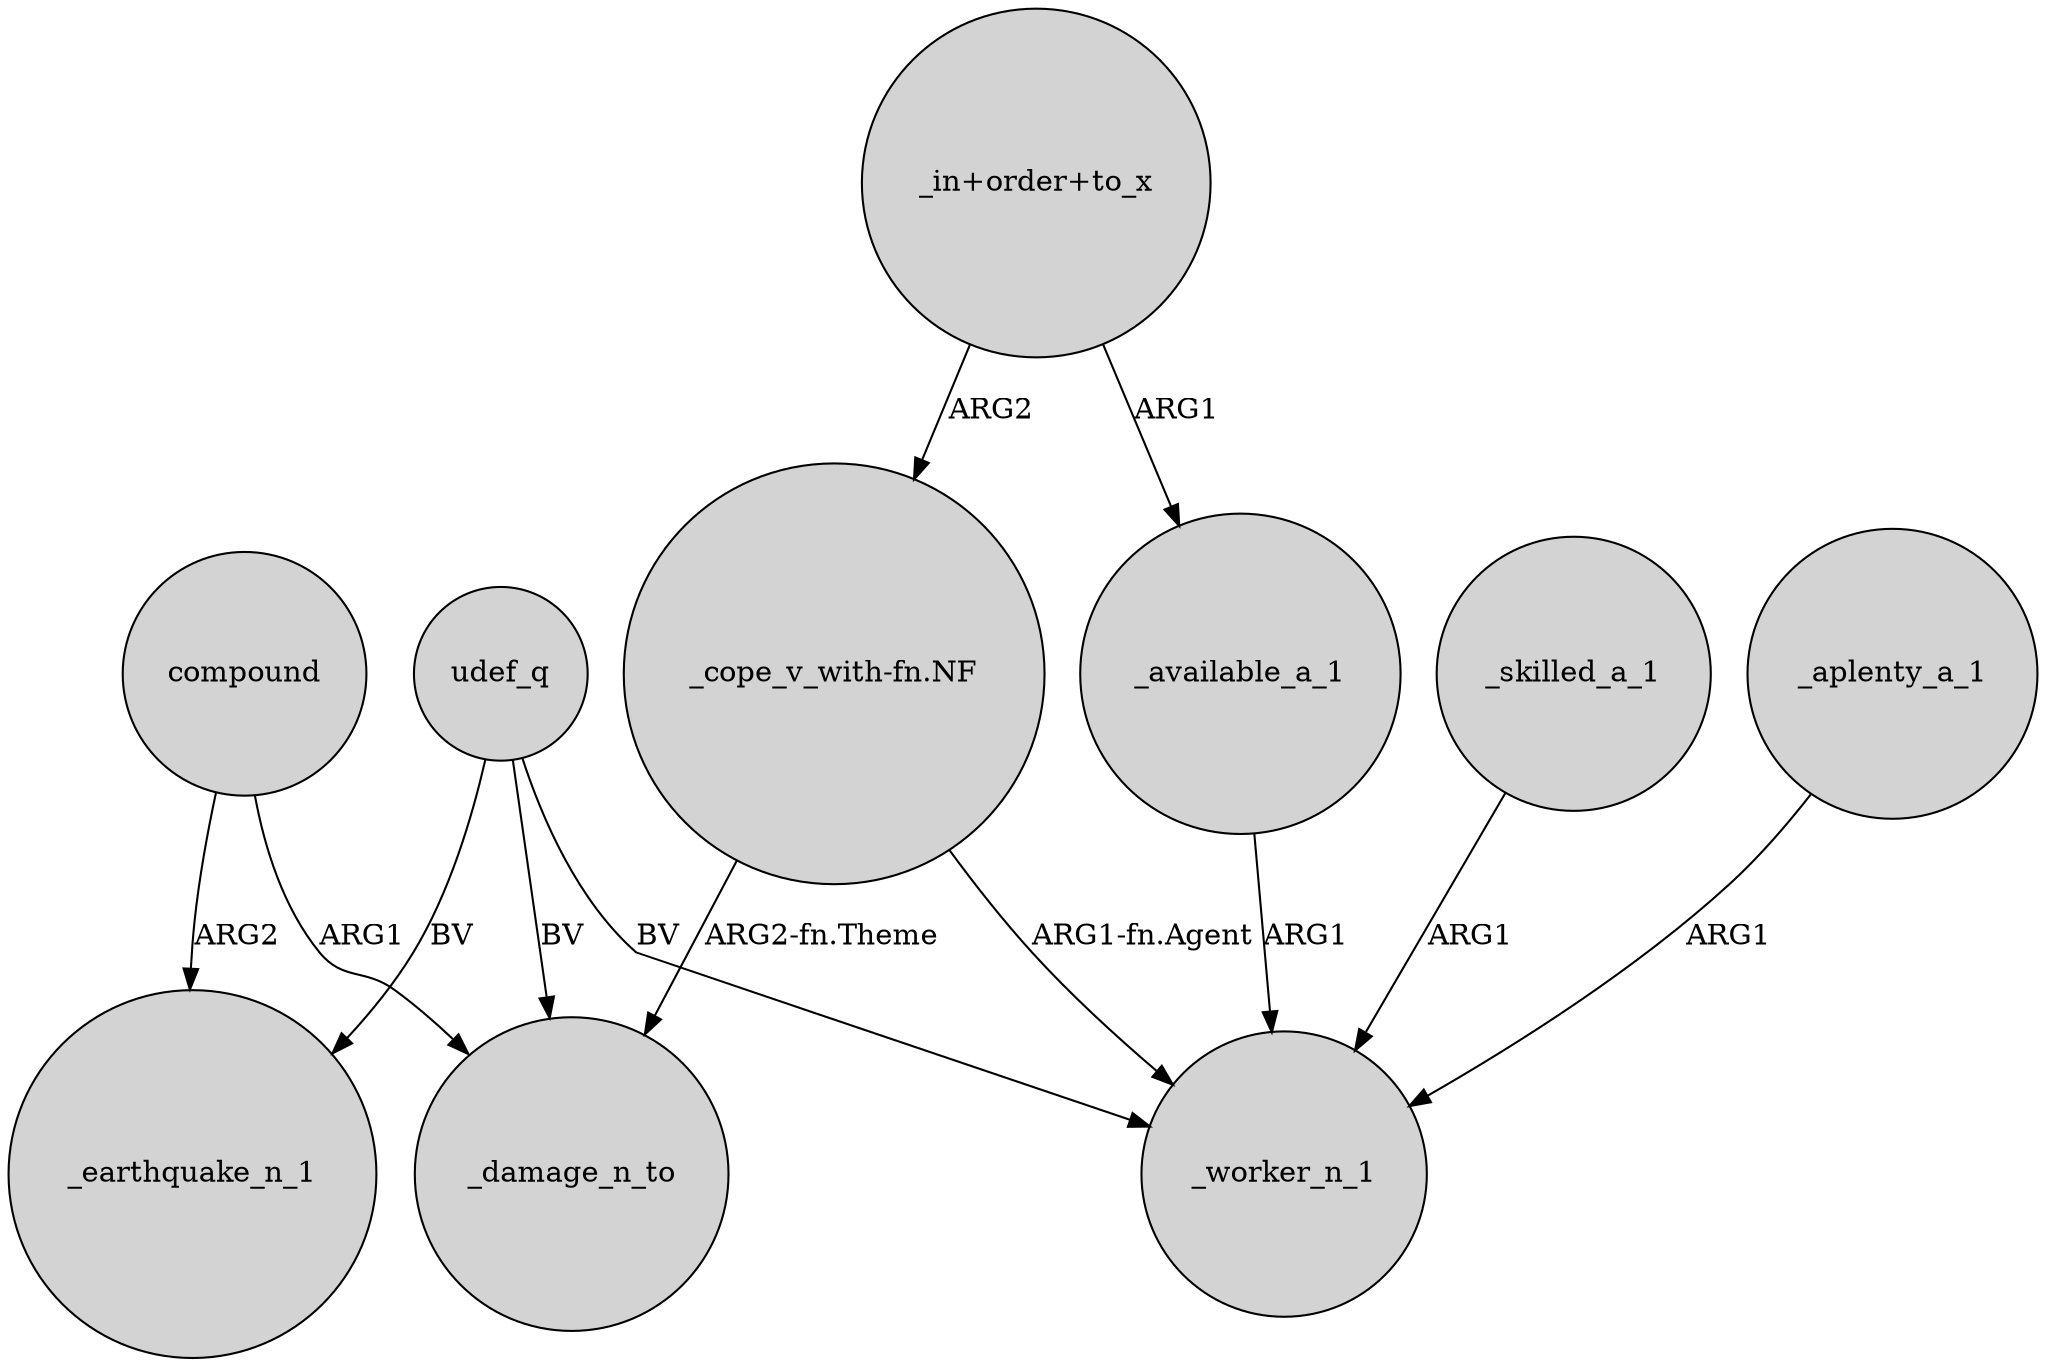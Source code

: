 digraph {
	node [shape=circle style=filled]
	"_cope_v_with-fn.NF" -> _damage_n_to [label="ARG2-fn.Theme"]
	_available_a_1 -> _worker_n_1 [label=ARG1]
	"_in+order+to_x" -> _available_a_1 [label=ARG1]
	compound -> _earthquake_n_1 [label=ARG2]
	udef_q -> _damage_n_to [label=BV]
	compound -> _damage_n_to [label=ARG1]
	_skilled_a_1 -> _worker_n_1 [label=ARG1]
	"_in+order+to_x" -> "_cope_v_with-fn.NF" [label=ARG2]
	_aplenty_a_1 -> _worker_n_1 [label=ARG1]
	"_cope_v_with-fn.NF" -> _worker_n_1 [label="ARG1-fn.Agent"]
	udef_q -> _worker_n_1 [label=BV]
	udef_q -> _earthquake_n_1 [label=BV]
}
